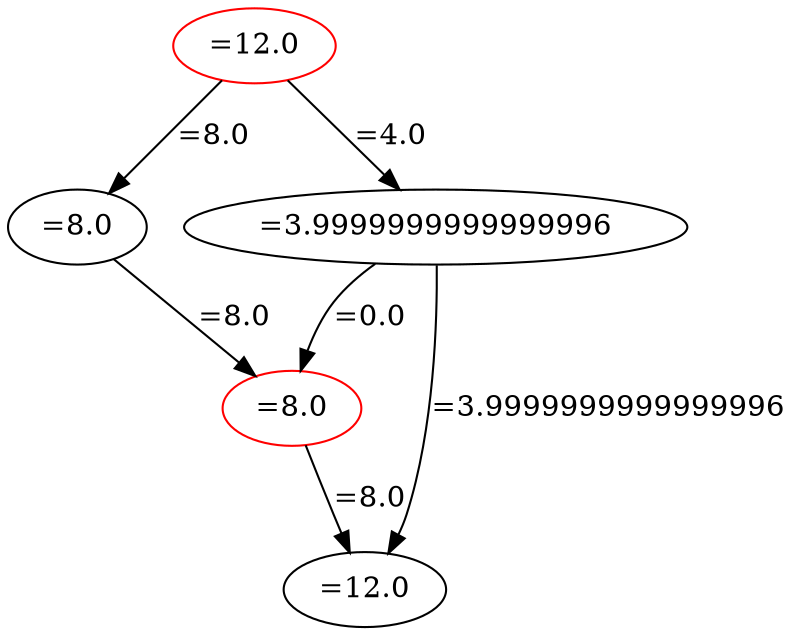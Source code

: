 strict digraph G {
  1 [ label="=12.0" color="red" ];
  2 [ label="=8.0" ];
  3 [ label="=3.9999999999999996" ];
  4 [ label="=8.0" color="red" ];
  5 [ label="=12.0" ];
  1 -> 3 [ label="=4.0" ];
  1 -> 2 [ label="=8.0" ];
  2 -> 4 [ label="=8.0" ];
  3 -> 4 [ label="=0.0" ];
  3 -> 5 [ label="=3.9999999999999996" ];
  4 -> 5 [ label="=8.0" ];
}
